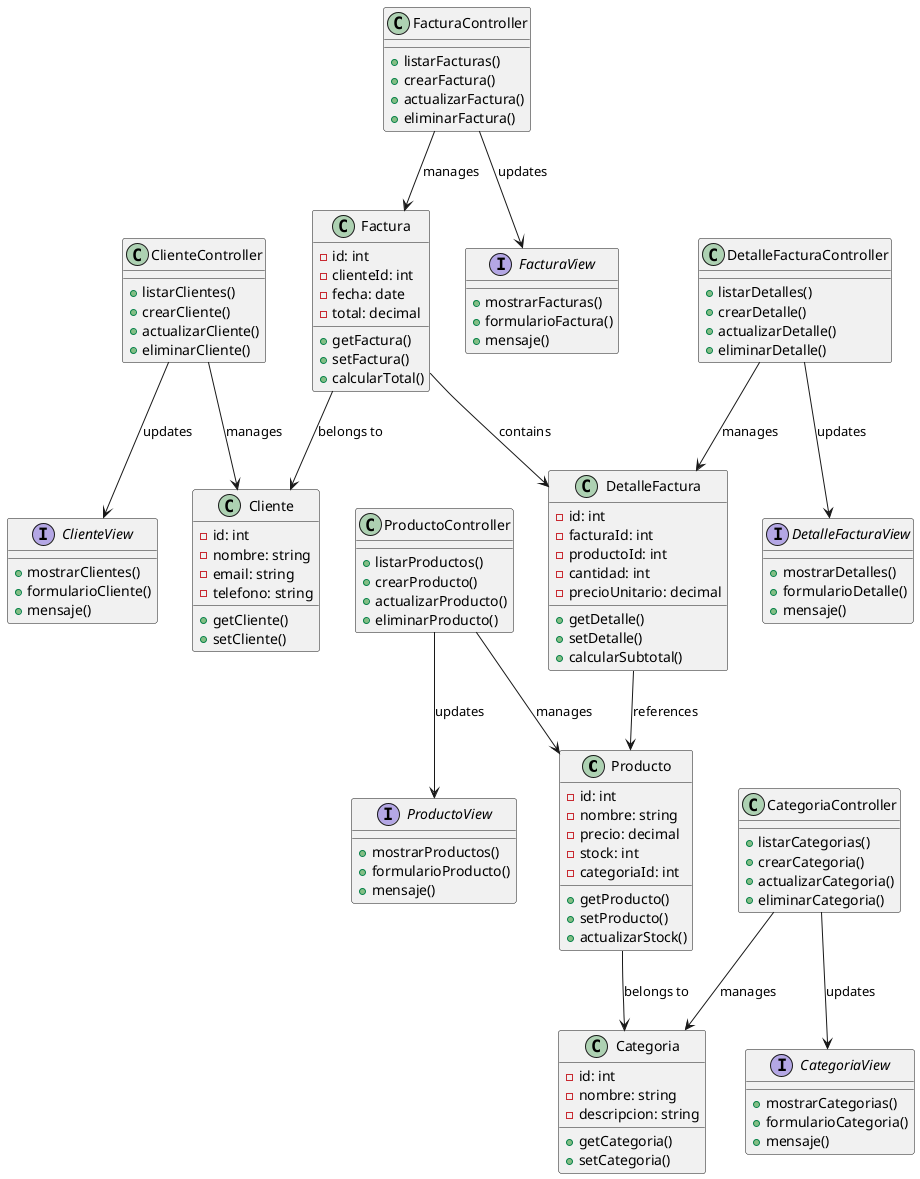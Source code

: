 @startuml MVC Architecture Class Diagram

' Model Classes
class Producto {
    -id: int
    -nombre: string
    -precio: decimal
    -stock: int
    -categoriaId: int
    +getProducto()
    +setProducto()
    +actualizarStock()
}

class Categoria {
    -id: int
    -nombre: string
    -descripcion: string
    +getCategoria()
    +setCategoria()
}

class Cliente {
    -id: int
    -nombre: string
    -email: string
    -telefono: string
    +getCliente()
    +setCliente()
}

class Factura {
    -id: int
    -clienteId: int
    -fecha: date
    -total: decimal
    +getFactura()
    +setFactura()
    +calcularTotal()
}

class DetalleFactura {
    -id: int
    -facturaId: int
    -productoId: int
    -cantidad: int
    -precioUnitario: decimal
    +getDetalle()
    +setDetalle()
    +calcularSubtotal()
}

' Controller Classes
class ProductoController {
    +listarProductos()
    +crearProducto()
    +actualizarProducto()
    +eliminarProducto()
}

class CategoriaController {
    +listarCategorias()
    +crearCategoria()
    +actualizarCategoria()
    +eliminarCategoria()
}

class ClienteController {
    +listarClientes()
    +crearCliente()
    +actualizarCliente()
    +eliminarCliente()
}

class FacturaController {
    +listarFacturas()
    +crearFactura()
    +actualizarFactura()
    +eliminarFactura()
}

class DetalleFacturaController {
    +listarDetalles()
    +crearDetalle()
    +actualizarDetalle()
    +eliminarDetalle()
}

' View Classes (represented as interfaces)
interface ProductoView {
    +mostrarProductos()
    +formularioProducto()
    +mensaje()
}

interface CategoriaView {
    +mostrarCategorias()
    +formularioCategoria()
    +mensaje()
}

interface ClienteView {
    +mostrarClientes()
    +formularioCliente()
    +mensaje()
}

interface FacturaView {
    +mostrarFacturas()
    +formularioFactura()
    +mensaje()
}

interface DetalleFacturaView {
    +mostrarDetalles()
    +formularioDetalle()
    +mensaje()
}

' Relationships
ProductoController --> Producto : manages
ProductoController --> ProductoView : updates
Producto --> Categoria : belongs to

CategoriaController --> Categoria : manages
CategoriaController --> CategoriaView : updates

ClienteController --> Cliente : manages
ClienteController --> ClienteView : updates

FacturaController --> Factura : manages
FacturaController --> FacturaView : updates
Factura --> Cliente : belongs to
Factura --> DetalleFactura : contains

DetalleFacturaController --> DetalleFactura : manages
DetalleFacturaController --> DetalleFacturaView : updates
DetalleFactura --> Producto : references

@enduml 